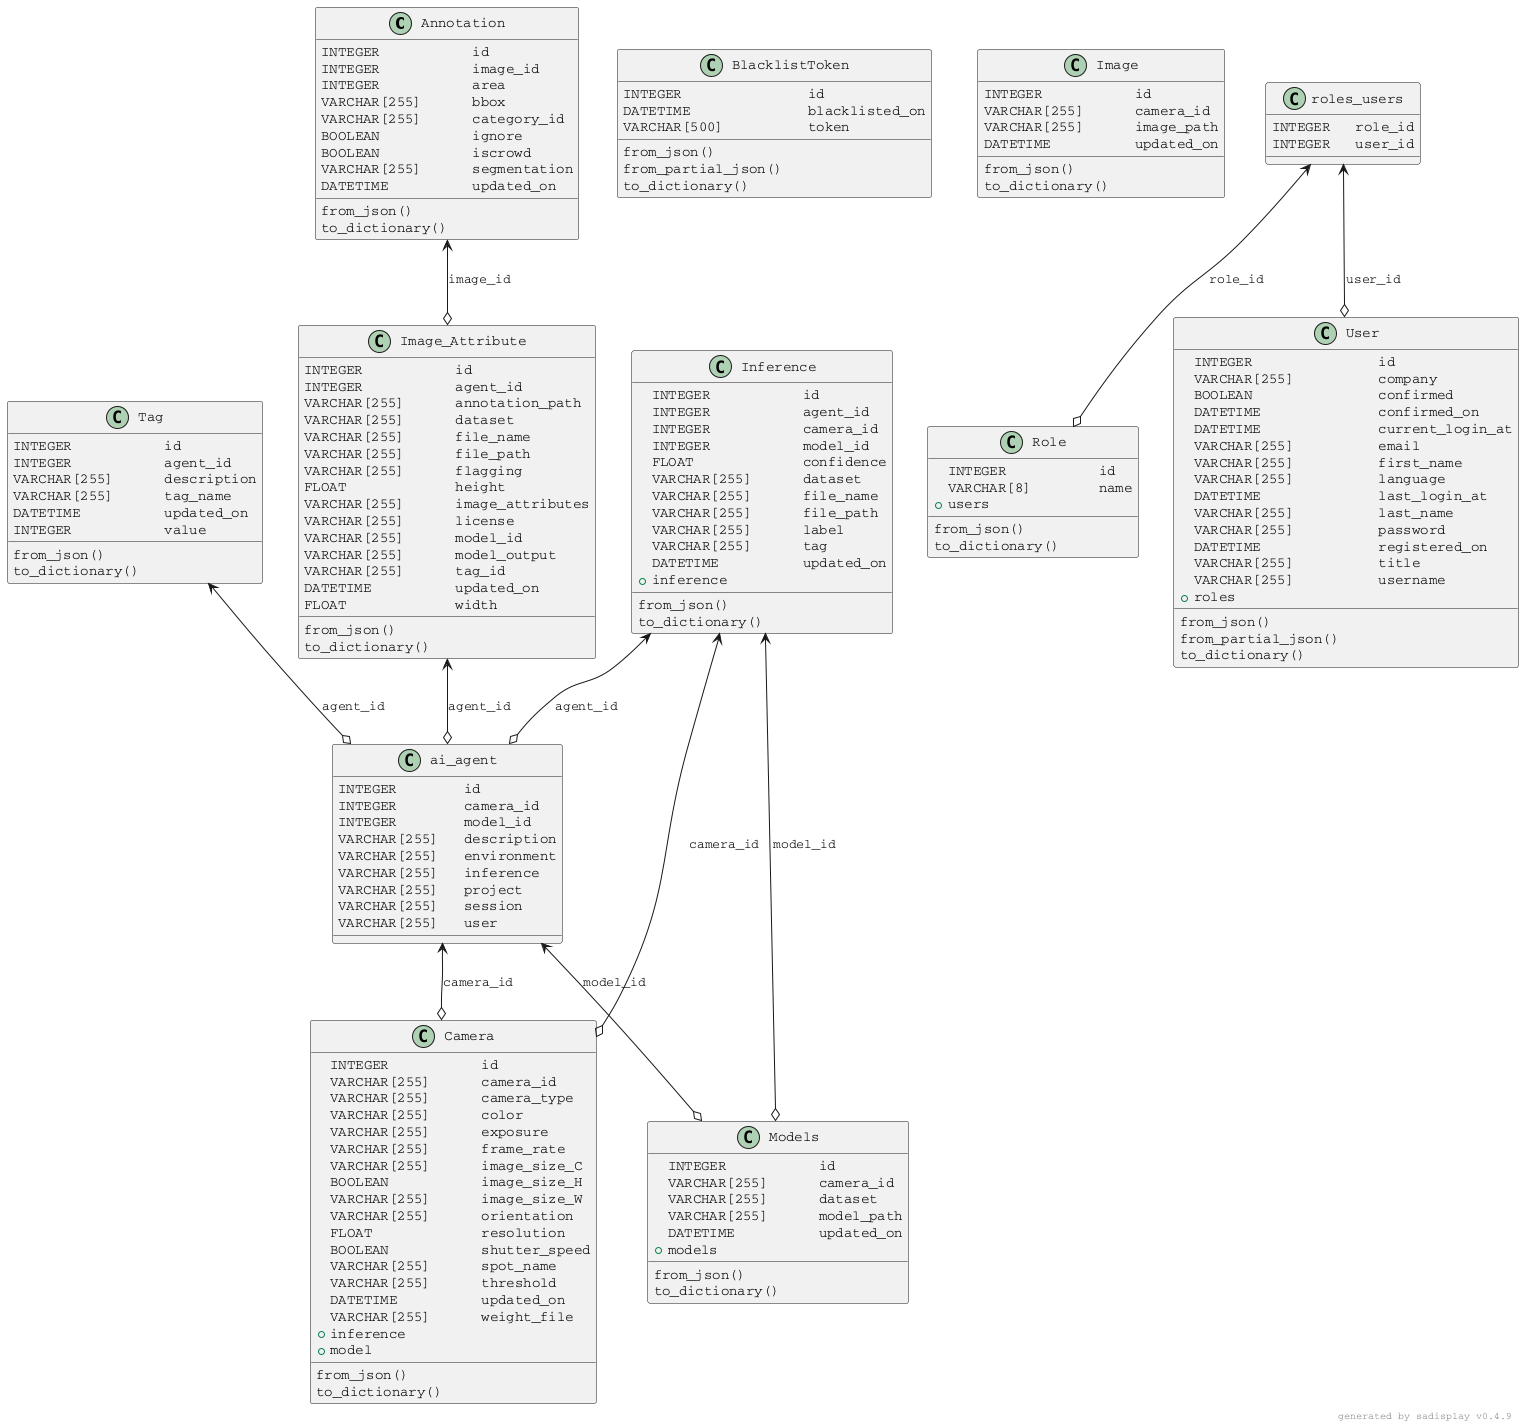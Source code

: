 @startuml

skinparam defaultFontName Courier

Class Annotation {
    INTEGER         ★ id          
    INTEGER         ☆ image_id    
    INTEGER         ⚪ area        
    VARCHAR[255]    ⚪ bbox        
    VARCHAR[255]    ⚪ category_id 
    BOOLEAN         ⚪ ignore      
    BOOLEAN         ⚪ iscrowd     
    VARCHAR[255]    ⚪ segmentation
    DATETIME        ⚪ updated_on  
    from_json()                   
    to_dictionary()               
}

Class BlacklistToken {
    INTEGER             ★ id            
    DATETIME            ⚪ blacklisted_on
    VARCHAR[500]        ⚪ token         
    from_json()                         
    from_partial_json()                 
    to_dictionary()                     
}

Class Camera {
    INTEGER         ★ id           
    VARCHAR[255]    ⚪ camera_id    
    VARCHAR[255]    ⚪ camera_type  
    VARCHAR[255]    ⚪ color        
    VARCHAR[255]    ⚪ exposure     
    VARCHAR[255]    ⚪ frame_rate   
    VARCHAR[255]    ⚪ image_size_C 
    BOOLEAN         ⚪ image_size_H 
    VARCHAR[255]    ⚪ image_size_W 
    VARCHAR[255]    ⚪ orientation  
    FLOAT           ⚪ resolution   
    BOOLEAN         ⚪ shutter_speed
    VARCHAR[255]    ⚪ spot_name    
    VARCHAR[255]    ⚪ threshold    
    DATETIME        ⚪ updated_on   
    VARCHAR[255]    ⚪ weight_file  
    +               inference      
    +               model          
    from_json()                    
    to_dictionary()                
}

Class Image {
    INTEGER         ★ id        
    VARCHAR[255]    ⚪ camera_id 
    VARCHAR[255]    ⚪ image_path
    DATETIME        ⚪ updated_on
    from_json()                 
    to_dictionary()             
}

Class Image_Attribute {
    INTEGER         ★ id              
    INTEGER         ☆ agent_id        
    VARCHAR[255]    ⚪ annotation_path 
    VARCHAR[255]    ⚪ dataset         
    VARCHAR[255]    ⚪ file_name       
    VARCHAR[255]    ⚪ file_path       
    VARCHAR[255]    ⚪ flagging        
    FLOAT           ⚪ height          
    VARCHAR[255]    ⚪ image_attributes
    VARCHAR[255]    ⚪ license         
    VARCHAR[255]    ⚪ model_id        
    VARCHAR[255]    ⚪ model_output    
    VARCHAR[255]    ⚪ tag_id          
    DATETIME        ⚪ updated_on      
    FLOAT           ⚪ width           
    from_json()                       
    to_dictionary()                   
}

Class Inference {
    INTEGER         ★ id        
    INTEGER         ☆ agent_id  
    INTEGER         ☆ camera_id 
    INTEGER         ☆ model_id  
    FLOAT           ⚪ confidence
    VARCHAR[255]    ⚪ dataset   
    VARCHAR[255]    ⚪ file_name 
    VARCHAR[255]    ⚪ file_path 
    VARCHAR[255]    ⚪ label     
    VARCHAR[255]    ⚪ tag       
    DATETIME        ⚪ updated_on
    +               inference   
    from_json()                 
    to_dictionary()             
}

Class Models {
    INTEGER         ★ id        
    VARCHAR[255]    ⚪ camera_id 
    VARCHAR[255]    ⚪ dataset   
    VARCHAR[255]    ⚪ model_path
    DATETIME        ⚪ updated_on
    +               models      
    from_json()                 
    to_dictionary()             
}

Class Role {
    INTEGER         ★ id  
    VARCHAR[8]      ⚪ name
    +               users 
    from_json()           
    to_dictionary()       
}

Class Tag {
    INTEGER         ★ id         
    INTEGER         ☆ agent_id   
    VARCHAR[255]    ⚪ description
    VARCHAR[255]    ⚪ tag_name   
    DATETIME        ⚪ updated_on 
    INTEGER         ⚪ value      
    from_json()                  
    to_dictionary()              
}

Class User {
    INTEGER             ★ id              
    VARCHAR[255]        ⚪ company         
    BOOLEAN             ⚪ confirmed       
    DATETIME            ⚪ confirmed_on    
    DATETIME            ⚪ current_login_at
    VARCHAR[255]        ⚪ email           
    VARCHAR[255]        ⚪ first_name      
    VARCHAR[255]        ⚪ language        
    DATETIME            ⚪ last_login_at   
    VARCHAR[255]        ⚪ last_name       
    VARCHAR[255]        ⚪ password        
    DATETIME            ⚪ registered_on   
    VARCHAR[255]        ⚪ title           
    VARCHAR[255]        ⚪ username        
    +                   roles             
    from_json()                           
    from_partial_json()                   
    to_dictionary()                       
}

Class ai_agent {
    INTEGER      ★ id         
    INTEGER      ☆ camera_id  
    INTEGER      ☆ model_id   
    VARCHAR[255] ⚪ description
    VARCHAR[255] ⚪ environment
    VARCHAR[255] ⚪ inference  
    VARCHAR[255] ⚪ project    
    VARCHAR[255] ⚪ session    
    VARCHAR[255] ⚪ user       
}

Class roles_users {
    INTEGER ☆ role_id
    INTEGER ☆ user_id
}

Annotation <--o Image_Attribute: image_id

Image_Attribute <--o ai_agent: agent_id

Inference <--o ai_agent: agent_id

Inference <--o Models: model_id

Inference <--o Camera: camera_id

Tag <--o ai_agent: agent_id

ai_agent <--o Camera: camera_id

ai_agent <--o Models: model_id

roles_users <--o User: user_id

roles_users <--o Role: role_id

right footer generated by sadisplay v0.4.9

@enduml